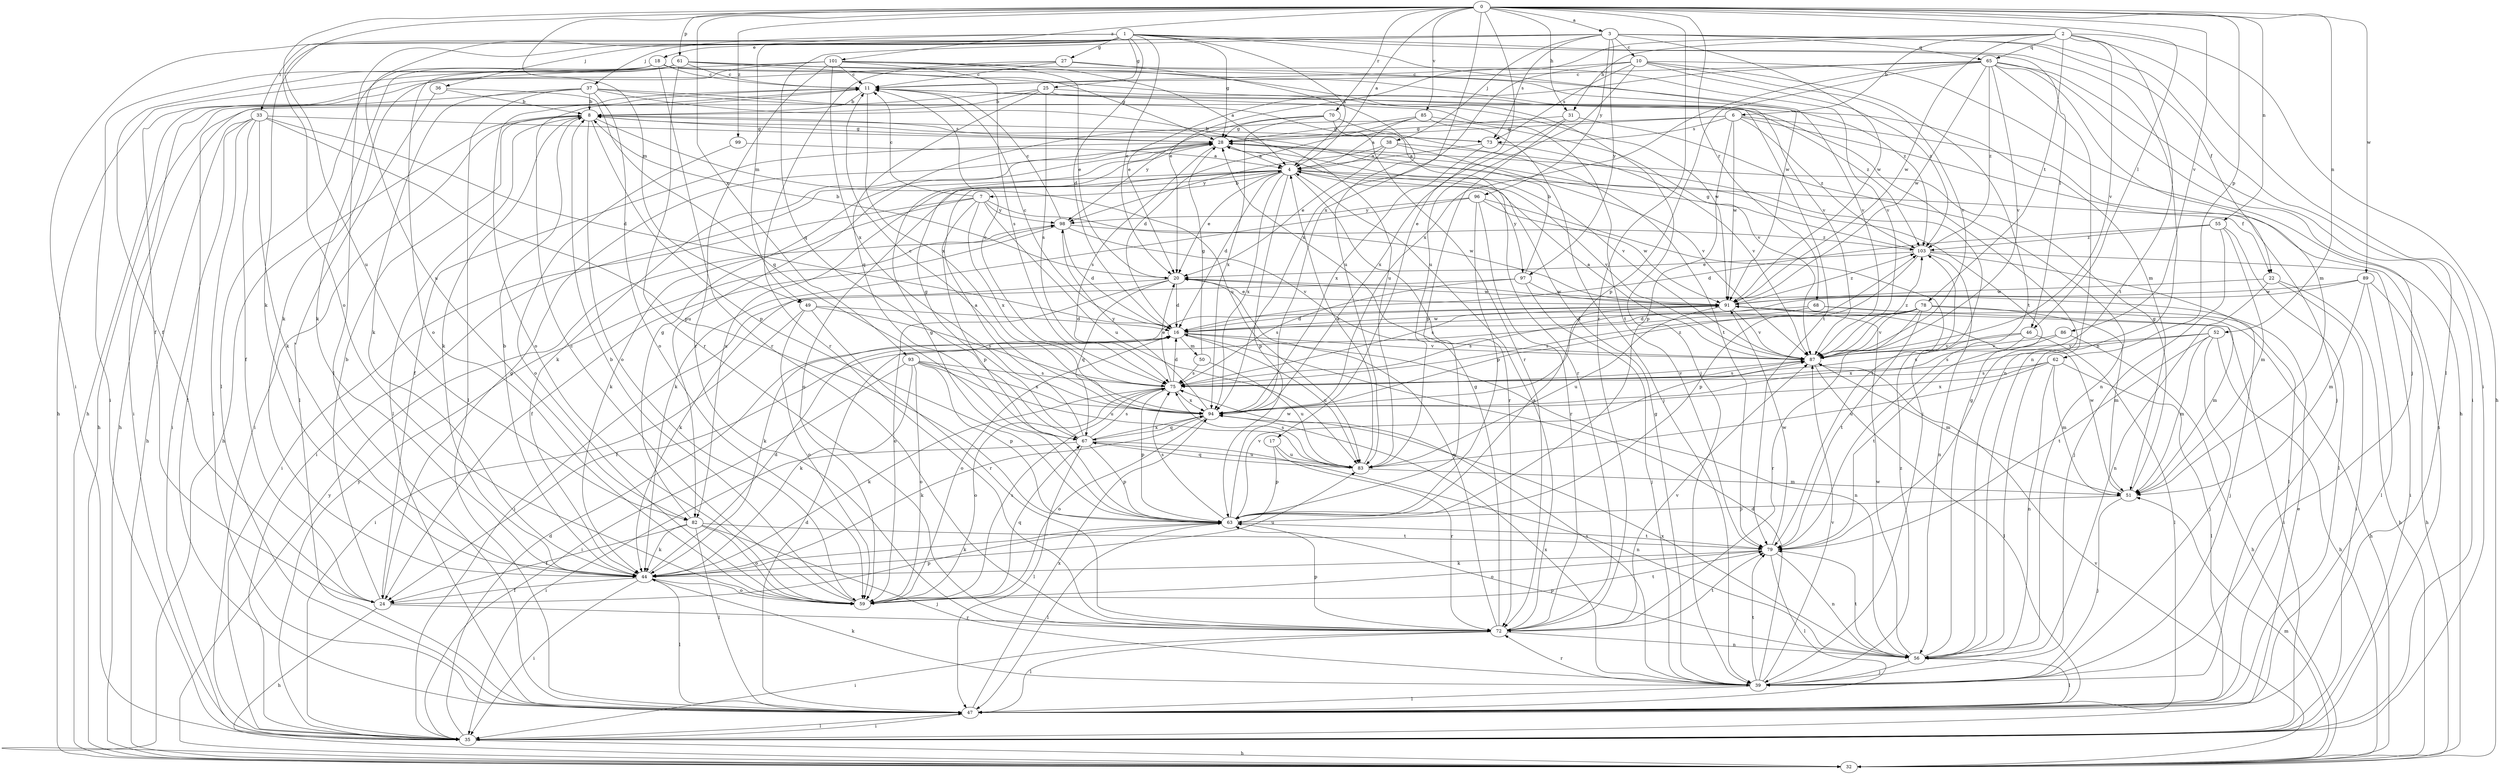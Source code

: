 strict digraph  {
0;
1;
2;
3;
4;
6;
7;
8;
10;
11;
16;
17;
18;
20;
22;
24;
25;
27;
28;
31;
32;
33;
35;
36;
37;
38;
39;
44;
46;
47;
49;
50;
51;
52;
55;
56;
59;
61;
62;
63;
65;
67;
68;
70;
72;
73;
75;
78;
79;
82;
83;
85;
86;
87;
89;
91;
93;
94;
96;
97;
98;
99;
101;
103;
0 -> 3  [label=a];
0 -> 4  [label=a];
0 -> 17  [label=e];
0 -> 31  [label=h];
0 -> 46  [label=l];
0 -> 49  [label=m];
0 -> 52  [label=n];
0 -> 55  [label=n];
0 -> 59  [label=o];
0 -> 61  [label=p];
0 -> 62  [label=p];
0 -> 68  [label=r];
0 -> 70  [label=r];
0 -> 72  [label=r];
0 -> 82  [label=u];
0 -> 85  [label=v];
0 -> 86  [label=v];
0 -> 89  [label=w];
0 -> 93  [label=x];
0 -> 94  [label=x];
0 -> 99  [label=z];
0 -> 101  [label=z];
1 -> 4  [label=a];
1 -> 16  [label=d];
1 -> 18  [label=e];
1 -> 20  [label=e];
1 -> 25  [label=g];
1 -> 27  [label=g];
1 -> 28  [label=g];
1 -> 33  [label=i];
1 -> 35  [label=i];
1 -> 36  [label=j];
1 -> 37  [label=j];
1 -> 44  [label=k];
1 -> 46  [label=l];
1 -> 47  [label=l];
1 -> 56  [label=n];
1 -> 91  [label=w];
2 -> 6  [label=b];
2 -> 20  [label=e];
2 -> 31  [label=h];
2 -> 32  [label=h];
2 -> 35  [label=i];
2 -> 65  [label=q];
2 -> 78  [label=t];
2 -> 79  [label=t];
2 -> 87  [label=v];
2 -> 91  [label=w];
3 -> 10  [label=c];
3 -> 22  [label=f];
3 -> 38  [label=j];
3 -> 47  [label=l];
3 -> 49  [label=m];
3 -> 65  [label=q];
3 -> 67  [label=q];
3 -> 73  [label=s];
3 -> 82  [label=u];
3 -> 91  [label=w];
3 -> 96  [label=y];
3 -> 97  [label=y];
4 -> 7  [label=b];
4 -> 16  [label=d];
4 -> 20  [label=e];
4 -> 22  [label=f];
4 -> 35  [label=i];
4 -> 59  [label=o];
4 -> 63  [label=p];
4 -> 72  [label=r];
4 -> 82  [label=u];
4 -> 87  [label=v];
4 -> 94  [label=x];
4 -> 97  [label=y];
6 -> 28  [label=g];
6 -> 35  [label=i];
6 -> 39  [label=j];
6 -> 63  [label=p];
6 -> 73  [label=s];
6 -> 82  [label=u];
6 -> 91  [label=w];
6 -> 103  [label=z];
7 -> 11  [label=c];
7 -> 35  [label=i];
7 -> 44  [label=k];
7 -> 63  [label=p];
7 -> 83  [label=u];
7 -> 91  [label=w];
7 -> 94  [label=x];
7 -> 98  [label=y];
8 -> 28  [label=g];
8 -> 32  [label=h];
8 -> 35  [label=i];
8 -> 44  [label=k];
8 -> 47  [label=l];
8 -> 59  [label=o];
8 -> 63  [label=p];
8 -> 73  [label=s];
8 -> 83  [label=u];
10 -> 11  [label=c];
10 -> 32  [label=h];
10 -> 73  [label=s];
10 -> 79  [label=t];
10 -> 83  [label=u];
10 -> 87  [label=v];
10 -> 94  [label=x];
10 -> 103  [label=z];
11 -> 8  [label=b];
11 -> 32  [label=h];
11 -> 47  [label=l];
11 -> 59  [label=o];
11 -> 79  [label=t];
11 -> 94  [label=x];
11 -> 103  [label=z];
16 -> 11  [label=c];
16 -> 50  [label=m];
16 -> 56  [label=n];
16 -> 59  [label=o];
16 -> 83  [label=u];
16 -> 87  [label=v];
16 -> 91  [label=w];
17 -> 63  [label=p];
17 -> 72  [label=r];
17 -> 83  [label=u];
18 -> 11  [label=c];
18 -> 24  [label=f];
18 -> 35  [label=i];
18 -> 47  [label=l];
18 -> 51  [label=m];
18 -> 72  [label=r];
18 -> 87  [label=v];
20 -> 8  [label=b];
20 -> 16  [label=d];
20 -> 44  [label=k];
20 -> 59  [label=o];
20 -> 67  [label=q];
20 -> 91  [label=w];
22 -> 32  [label=h];
22 -> 35  [label=i];
22 -> 56  [label=n];
22 -> 91  [label=w];
24 -> 8  [label=b];
24 -> 28  [label=g];
24 -> 32  [label=h];
24 -> 63  [label=p];
24 -> 72  [label=r];
25 -> 8  [label=b];
25 -> 32  [label=h];
25 -> 67  [label=q];
25 -> 75  [label=s];
25 -> 79  [label=t];
25 -> 91  [label=w];
27 -> 11  [label=c];
27 -> 32  [label=h];
27 -> 72  [label=r];
27 -> 83  [label=u];
27 -> 87  [label=v];
28 -> 4  [label=a];
28 -> 24  [label=f];
28 -> 44  [label=k];
28 -> 75  [label=s];
28 -> 87  [label=v];
31 -> 28  [label=g];
31 -> 56  [label=n];
31 -> 63  [label=p];
31 -> 94  [label=x];
32 -> 51  [label=m];
32 -> 87  [label=v];
32 -> 98  [label=y];
33 -> 16  [label=d];
33 -> 24  [label=f];
33 -> 28  [label=g];
33 -> 32  [label=h];
33 -> 35  [label=i];
33 -> 44  [label=k];
33 -> 47  [label=l];
33 -> 63  [label=p];
35 -> 16  [label=d];
35 -> 20  [label=e];
35 -> 32  [label=h];
35 -> 47  [label=l];
35 -> 98  [label=y];
36 -> 8  [label=b];
36 -> 47  [label=l];
36 -> 67  [label=q];
37 -> 8  [label=b];
37 -> 35  [label=i];
37 -> 44  [label=k];
37 -> 47  [label=l];
37 -> 56  [label=n];
37 -> 59  [label=o];
37 -> 72  [label=r];
37 -> 83  [label=u];
38 -> 4  [label=a];
38 -> 20  [label=e];
38 -> 39  [label=j];
38 -> 87  [label=v];
38 -> 98  [label=y];
39 -> 16  [label=d];
39 -> 28  [label=g];
39 -> 44  [label=k];
39 -> 47  [label=l];
39 -> 72  [label=r];
39 -> 75  [label=s];
39 -> 79  [label=t];
39 -> 87  [label=v];
39 -> 94  [label=x];
39 -> 103  [label=z];
44 -> 8  [label=b];
44 -> 16  [label=d];
44 -> 24  [label=f];
44 -> 35  [label=i];
44 -> 47  [label=l];
44 -> 59  [label=o];
44 -> 83  [label=u];
46 -> 47  [label=l];
46 -> 75  [label=s];
46 -> 79  [label=t];
46 -> 87  [label=v];
47 -> 16  [label=d];
47 -> 35  [label=i];
47 -> 94  [label=x];
49 -> 16  [label=d];
49 -> 35  [label=i];
49 -> 59  [label=o];
49 -> 72  [label=r];
49 -> 75  [label=s];
50 -> 28  [label=g];
50 -> 75  [label=s];
50 -> 83  [label=u];
51 -> 28  [label=g];
51 -> 39  [label=j];
51 -> 63  [label=p];
51 -> 91  [label=w];
52 -> 32  [label=h];
52 -> 39  [label=j];
52 -> 51  [label=m];
52 -> 79  [label=t];
52 -> 87  [label=v];
52 -> 94  [label=x];
55 -> 16  [label=d];
55 -> 39  [label=j];
55 -> 47  [label=l];
55 -> 51  [label=m];
55 -> 103  [label=z];
56 -> 28  [label=g];
56 -> 39  [label=j];
56 -> 47  [label=l];
56 -> 63  [label=p];
56 -> 79  [label=t];
56 -> 91  [label=w];
56 -> 94  [label=x];
59 -> 8  [label=b];
59 -> 11  [label=c];
59 -> 67  [label=q];
59 -> 75  [label=s];
59 -> 79  [label=t];
61 -> 11  [label=c];
61 -> 28  [label=g];
61 -> 32  [label=h];
61 -> 39  [label=j];
61 -> 44  [label=k];
61 -> 59  [label=o];
61 -> 72  [label=r];
61 -> 103  [label=z];
62 -> 47  [label=l];
62 -> 51  [label=m];
62 -> 56  [label=n];
62 -> 75  [label=s];
62 -> 83  [label=u];
62 -> 94  [label=x];
63 -> 28  [label=g];
63 -> 44  [label=k];
63 -> 47  [label=l];
63 -> 75  [label=s];
63 -> 79  [label=t];
63 -> 87  [label=v];
63 -> 91  [label=w];
65 -> 11  [label=c];
65 -> 20  [label=e];
65 -> 35  [label=i];
65 -> 39  [label=j];
65 -> 51  [label=m];
65 -> 56  [label=n];
65 -> 63  [label=p];
65 -> 87  [label=v];
65 -> 91  [label=w];
65 -> 94  [label=x];
65 -> 103  [label=z];
67 -> 4  [label=a];
67 -> 28  [label=g];
67 -> 35  [label=i];
67 -> 47  [label=l];
67 -> 56  [label=n];
67 -> 63  [label=p];
67 -> 75  [label=s];
67 -> 83  [label=u];
67 -> 94  [label=x];
68 -> 16  [label=d];
68 -> 32  [label=h];
68 -> 51  [label=m];
68 -> 75  [label=s];
70 -> 28  [label=g];
70 -> 72  [label=r];
70 -> 79  [label=t];
70 -> 94  [label=x];
70 -> 98  [label=y];
72 -> 4  [label=a];
72 -> 20  [label=e];
72 -> 28  [label=g];
72 -> 35  [label=i];
72 -> 47  [label=l];
72 -> 56  [label=n];
72 -> 63  [label=p];
72 -> 79  [label=t];
72 -> 87  [label=v];
73 -> 4  [label=a];
73 -> 8  [label=b];
73 -> 87  [label=v];
73 -> 94  [label=x];
75 -> 11  [label=c];
75 -> 16  [label=d];
75 -> 20  [label=e];
75 -> 44  [label=k];
75 -> 59  [label=o];
75 -> 63  [label=p];
75 -> 87  [label=v];
75 -> 94  [label=x];
78 -> 16  [label=d];
78 -> 24  [label=f];
78 -> 39  [label=j];
78 -> 51  [label=m];
78 -> 72  [label=r];
78 -> 75  [label=s];
78 -> 79  [label=t];
78 -> 87  [label=v];
79 -> 44  [label=k];
79 -> 47  [label=l];
79 -> 56  [label=n];
79 -> 59  [label=o];
79 -> 91  [label=w];
82 -> 24  [label=f];
82 -> 28  [label=g];
82 -> 39  [label=j];
82 -> 44  [label=k];
82 -> 47  [label=l];
82 -> 59  [label=o];
82 -> 79  [label=t];
83 -> 4  [label=a];
83 -> 51  [label=m];
83 -> 67  [label=q];
83 -> 75  [label=s];
85 -> 4  [label=a];
85 -> 16  [label=d];
85 -> 28  [label=g];
85 -> 39  [label=j];
85 -> 87  [label=v];
86 -> 32  [label=h];
86 -> 75  [label=s];
86 -> 87  [label=v];
87 -> 4  [label=a];
87 -> 47  [label=l];
87 -> 51  [label=m];
87 -> 75  [label=s];
87 -> 103  [label=z];
89 -> 32  [label=h];
89 -> 47  [label=l];
89 -> 51  [label=m];
89 -> 75  [label=s];
89 -> 91  [label=w];
91 -> 16  [label=d];
91 -> 20  [label=e];
91 -> 35  [label=i];
91 -> 44  [label=k];
91 -> 83  [label=u];
91 -> 87  [label=v];
91 -> 103  [label=z];
93 -> 35  [label=i];
93 -> 44  [label=k];
93 -> 59  [label=o];
93 -> 63  [label=p];
93 -> 75  [label=s];
93 -> 83  [label=u];
93 -> 94  [label=x];
94 -> 11  [label=c];
94 -> 44  [label=k];
94 -> 59  [label=o];
94 -> 67  [label=q];
94 -> 98  [label=y];
94 -> 103  [label=z];
96 -> 44  [label=k];
96 -> 63  [label=p];
96 -> 72  [label=r];
96 -> 79  [label=t];
96 -> 91  [label=w];
96 -> 98  [label=y];
97 -> 8  [label=b];
97 -> 35  [label=i];
97 -> 39  [label=j];
97 -> 75  [label=s];
97 -> 91  [label=w];
98 -> 11  [label=c];
98 -> 16  [label=d];
98 -> 24  [label=f];
98 -> 87  [label=v];
98 -> 103  [label=z];
99 -> 4  [label=a];
99 -> 59  [label=o];
101 -> 4  [label=a];
101 -> 11  [label=c];
101 -> 20  [label=e];
101 -> 24  [label=f];
101 -> 44  [label=k];
101 -> 72  [label=r];
101 -> 75  [label=s];
101 -> 87  [label=v];
101 -> 94  [label=x];
103 -> 20  [label=e];
103 -> 28  [label=g];
103 -> 35  [label=i];
103 -> 47  [label=l];
103 -> 56  [label=n];
103 -> 63  [label=p];
}
